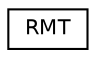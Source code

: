 digraph "Graphical Class Hierarchy"
{
  edge [fontname="Helvetica",fontsize="10",labelfontname="Helvetica",labelfontsize="10"];
  node [fontname="Helvetica",fontsize="10",shape=record];
  rankdir="LR";
  Node0 [label="RMT",height=0.2,width=0.4,color="black", fillcolor="white", style="filled",URL="$class_r_m_t.html",tooltip="Drive the RMT peripheral. "];
}
